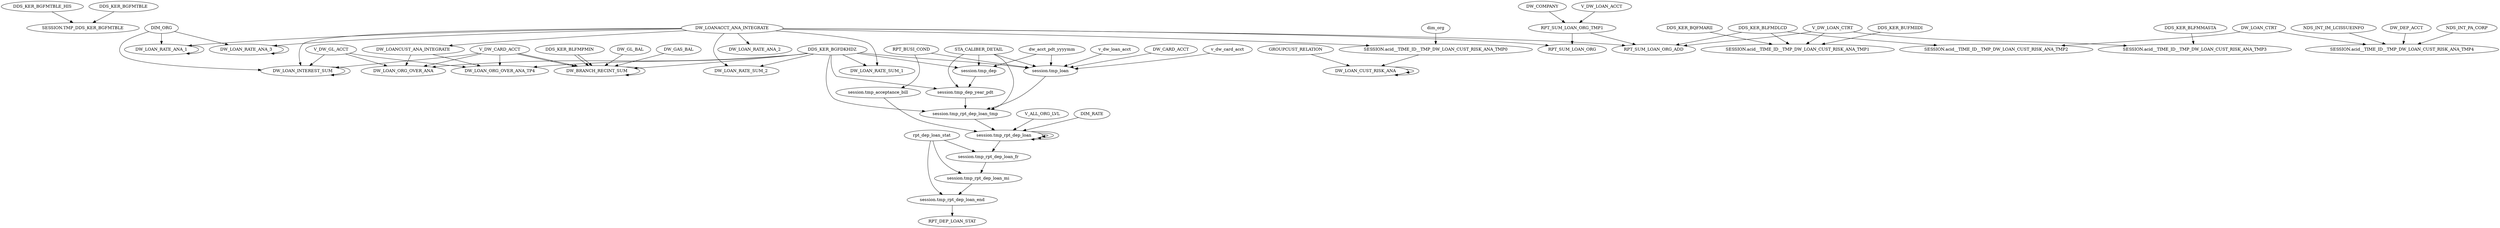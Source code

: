 digraph G {
"DDS_KER_BGFMTBLE_HIS"  -> "SESSION.TMP_DDS_KER_BGFMTBLE"
"DDS_KER_BGFMTBLE"  -> "SESSION.TMP_DDS_KER_BGFMTBLE"
"DW_LOANACCT_ANA_INTEGRATE"  -> "DW_LOANCUST_ANA_INTEGRATE"
"DW_LOANACCT_ANA_INTEGRATE"  -> "SESSION.acid__TIME_ID__TMP_DW_LOAN_CUST_RISK_ANA_TMP0"
"dim_org"  -> "SESSION.acid__TIME_ID__TMP_DW_LOAN_CUST_RISK_ANA_TMP0"
"DDS_KER_BQFMARII"  -> "SESSION.acid__TIME_ID__TMP_DW_LOAN_CUST_RISK_ANA_TMP1"
"DDS_KER_BUFMIIDI"  -> "SESSION.acid__TIME_ID__TMP_DW_LOAN_CUST_RISK_ANA_TMP1"
"DDS_KER_BLFMDLCD"  -> "SESSION.acid__TIME_ID__TMP_DW_LOAN_CUST_RISK_ANA_TMP1"
"V_DW_LOAN_CTRT"  -> "SESSION.acid__TIME_ID__TMP_DW_LOAN_CUST_RISK_ANA_TMP1"
"DW_LOAN_CTRT"  -> "SESSION.acid__TIME_ID__TMP_DW_LOAN_CUST_RISK_ANA_TMP2"
"DDS_KER_BLFMDLCD"  -> "SESSION.acid__TIME_ID__TMP_DW_LOAN_CUST_RISK_ANA_TMP2"
"DDS_KER_BLFMMASTA"  -> "SESSION.acid__TIME_ID__TMP_DW_LOAN_CUST_RISK_ANA_TMP3"
"V_DW_LOAN_CTRT"  -> "SESSION.acid__TIME_ID__TMP_DW_LOAN_CUST_RISK_ANA_TMP3"
"DW_LOAN_CTRT"  -> "SESSION.acid__TIME_ID__TMP_DW_LOAN_CUST_RISK_ANA_TMP4"
"NDS_INT_PA_CORP"  -> "SESSION.acid__TIME_ID__TMP_DW_LOAN_CUST_RISK_ANA_TMP4"
"NDS_INT_IM_LCISSUEINFO"  -> "SESSION.acid__TIME_ID__TMP_DW_LOAN_CUST_RISK_ANA_TMP4"
"DW_DEP_ACCT"  -> "SESSION.acid__TIME_ID__TMP_DW_LOAN_CUST_RISK_ANA_TMP4"
"SESSION.acid__TIME_ID__TMP_DW_LOAN_CUST_RISK_ANA_TMP0"  -> "DW_LOAN_CUST_RISK_ANA"
"DW_LOAN_CUST_RISK_ANA"  -> "DW_LOAN_CUST_RISK_ANA"
"DW_LOAN_CUST_RISK_ANA"  -> "DW_LOAN_CUST_RISK_ANA"
"GROUPCUST_RELATION"  -> "DW_LOAN_CUST_RISK_ANA"
"V_DW_GL_ACCT"  -> "DW_LOAN_ORG_OVER_ANA"
"V_DW_CARD_ACCT"  -> "DW_LOAN_ORG_OVER_ANA"
"DW_LOANCUST_ANA_INTEGRATE"  -> "DW_LOAN_ORG_OVER_ANA"
"DDS_KER_BGFDKHDZ"  -> "DW_LOAN_ORG_OVER_ANA"
"V_DW_GL_ACCT"  -> "DW_LOAN_ORG_OVER_ANA_TP4"
"V_DW_CARD_ACCT"  -> "DW_LOAN_ORG_OVER_ANA_TP4"
"DW_LOANCUST_ANA_INTEGRATE"  -> "DW_LOAN_ORG_OVER_ANA_TP4"
"DDS_KER_BGFDKHDZ"  -> "DW_LOAN_ORG_OVER_ANA_TP4"
"DW_COMPANY"  -> "RPT_SUM_LOAN_ORG_TMP1"
"V_DW_LOAN_ACCT"  -> "RPT_SUM_LOAN_ORG_TMP1"
"DW_LOANACCT_ANA_INTEGRATE"  -> "RPT_SUM_LOAN_ORG"
"RPT_SUM_LOAN_ORG_TMP1"  -> "RPT_SUM_LOAN_ORG"
"DW_LOANACCT_ANA_INTEGRATE"  -> "RPT_SUM_LOAN_ORG_ADD"
"RPT_SUM_LOAN_ORG_TMP1"  -> "RPT_SUM_LOAN_ORG_ADD"
"DDS_KER_BLFMDLCD"  -> "RPT_SUM_LOAN_ORG_ADD"
"V_DW_LOAN_CTRT"  -> "RPT_SUM_LOAN_ORG_ADD"
"DW_LOANACCT_ANA_INTEGRATE"  -> "DW_LOAN_RATE_ANA_1"
"DW_LOAN_RATE_ANA_1"  -> "DW_LOAN_RATE_ANA_1"
"DIM_ORG"  -> "DW_LOAN_RATE_ANA_1"
"DW_LOANACCT_ANA_INTEGRATE"  -> "DW_LOAN_RATE_ANA_2"
"DW_LOANACCT_ANA_INTEGRATE"  -> "DW_LOAN_INTEREST_SUM"
"V_DW_GL_ACCT"  -> "DW_LOAN_INTEREST_SUM"
"V_DW_CARD_ACCT"  -> "DW_LOAN_INTEREST_SUM"
"DW_LOAN_INTEREST_SUM"  -> "DW_LOAN_INTEREST_SUM"
"DIM_ORG"  -> "DW_LOAN_INTEREST_SUM"
"DDS_KER_BLFMPMIN"  -> "DW_BRANCH_RECINT_SUM"
"DW_GL_BAL"  -> "DW_BRANCH_RECINT_SUM"
"V_DW_CARD_ACCT"  -> "DW_BRANCH_RECINT_SUM"
"DDS_KER_BLFMPMIN"  -> "DW_BRANCH_RECINT_SUM"
"V_DW_CARD_ACCT"  -> "DW_BRANCH_RECINT_SUM"
"DW_GAS_BAL"  -> "DW_BRANCH_RECINT_SUM"
"DDS_KER_BGFDKHDZ"  -> "DW_BRANCH_RECINT_SUM"
"DW_BRANCH_RECINT_SUM"  -> "DW_BRANCH_RECINT_SUM"
"DW_LOANACCT_ANA_INTEGRATE"  -> "DW_LOAN_RATE_SUM_1"
"DDS_KER_BGFDKHDZ"  -> "DW_LOAN_RATE_SUM_1"
"DW_LOANACCT_ANA_INTEGRATE"  -> "DW_LOAN_RATE_SUM_2"
"DDS_KER_BGFDKHDZ"  -> "DW_LOAN_RATE_SUM_2"
"DW_LOANACCT_ANA_INTEGRATE"  -> "DW_LOAN_RATE_ANA_3"
"DW_LOAN_RATE_ANA_3"  -> "DW_LOAN_RATE_ANA_3"
"DIM_ORG"  -> "DW_LOAN_RATE_ANA_3"
"dw_acct_pdt_yyyymm"  -> "session.tmp_dep"
"STA_CALIBER_DETAIL"  -> "session.tmp_dep"
"DDS_KER_BGFDKHDZ"  -> "session.tmp_dep"
"session.tmp_dep"  -> "session.tmp_dep_year_pdt"
"STA_CALIBER_DETAIL"  -> "session.tmp_dep_year_pdt"
"DDS_KER_BGFDKHDZ"  -> "session.tmp_dep_year_pdt"
"v_dw_card_acct"  -> "session.tmp_loan"
"v_dw_loan_acct"  -> "session.tmp_loan"
"DW_CARD_ACCT"  -> "session.tmp_loan"
"dw_acct_pdt_yyyymm"  -> "session.tmp_loan"
"STA_CALIBER_DETAIL"  -> "session.tmp_loan"
"RPT_BUSI_COND"  -> "session.tmp_loan"
"DDS_KER_BGFDKHDZ"  -> "session.tmp_loan"
"RPT_BUSI_COND"  -> "session.tmp_acceptance_bill"
"session.tmp_loan"  -> "session.tmp_rpt_dep_loan_tmp"
"STA_CALIBER_DETAIL"  -> "session.tmp_rpt_dep_loan_tmp"
"session.tmp_dep_year_pdt"  -> "session.tmp_rpt_dep_loan_tmp"
"DDS_KER_BGFDKHDZ"  -> "session.tmp_rpt_dep_loan_tmp"
"session.tmp_acceptance_bill"  -> "session.tmp_rpt_dep_loan"
"session.tmp_rpt_dep_loan_tmp"  -> "session.tmp_rpt_dep_loan"
"session.tmp_rpt_dep_loan"  -> "session.tmp_rpt_dep_loan"
"V_ALL_ORG_LVL"  -> "session.tmp_rpt_dep_loan"
"session.tmp_rpt_dep_loan"  -> "session.tmp_rpt_dep_loan"
"DIM_RATE"  -> "session.tmp_rpt_dep_loan"
"session.tmp_rpt_dep_loan"  -> "session.tmp_rpt_dep_loan"
"session.tmp_rpt_dep_loan"  -> "session.tmp_rpt_dep_loan_fr"
"rpt_dep_loan_stat"  -> "session.tmp_rpt_dep_loan_fr"
"session.tmp_rpt_dep_loan_fr"  -> "session.tmp_rpt_dep_loan_mi"
"rpt_dep_loan_stat"  -> "session.tmp_rpt_dep_loan_mi"
"session.tmp_rpt_dep_loan_mi"  -> "session.tmp_rpt_dep_loan_end"
"rpt_dep_loan_stat"  -> "session.tmp_rpt_dep_loan_end"
"session.tmp_rpt_dep_loan_end"  -> "RPT_DEP_LOAN_STAT"
}
